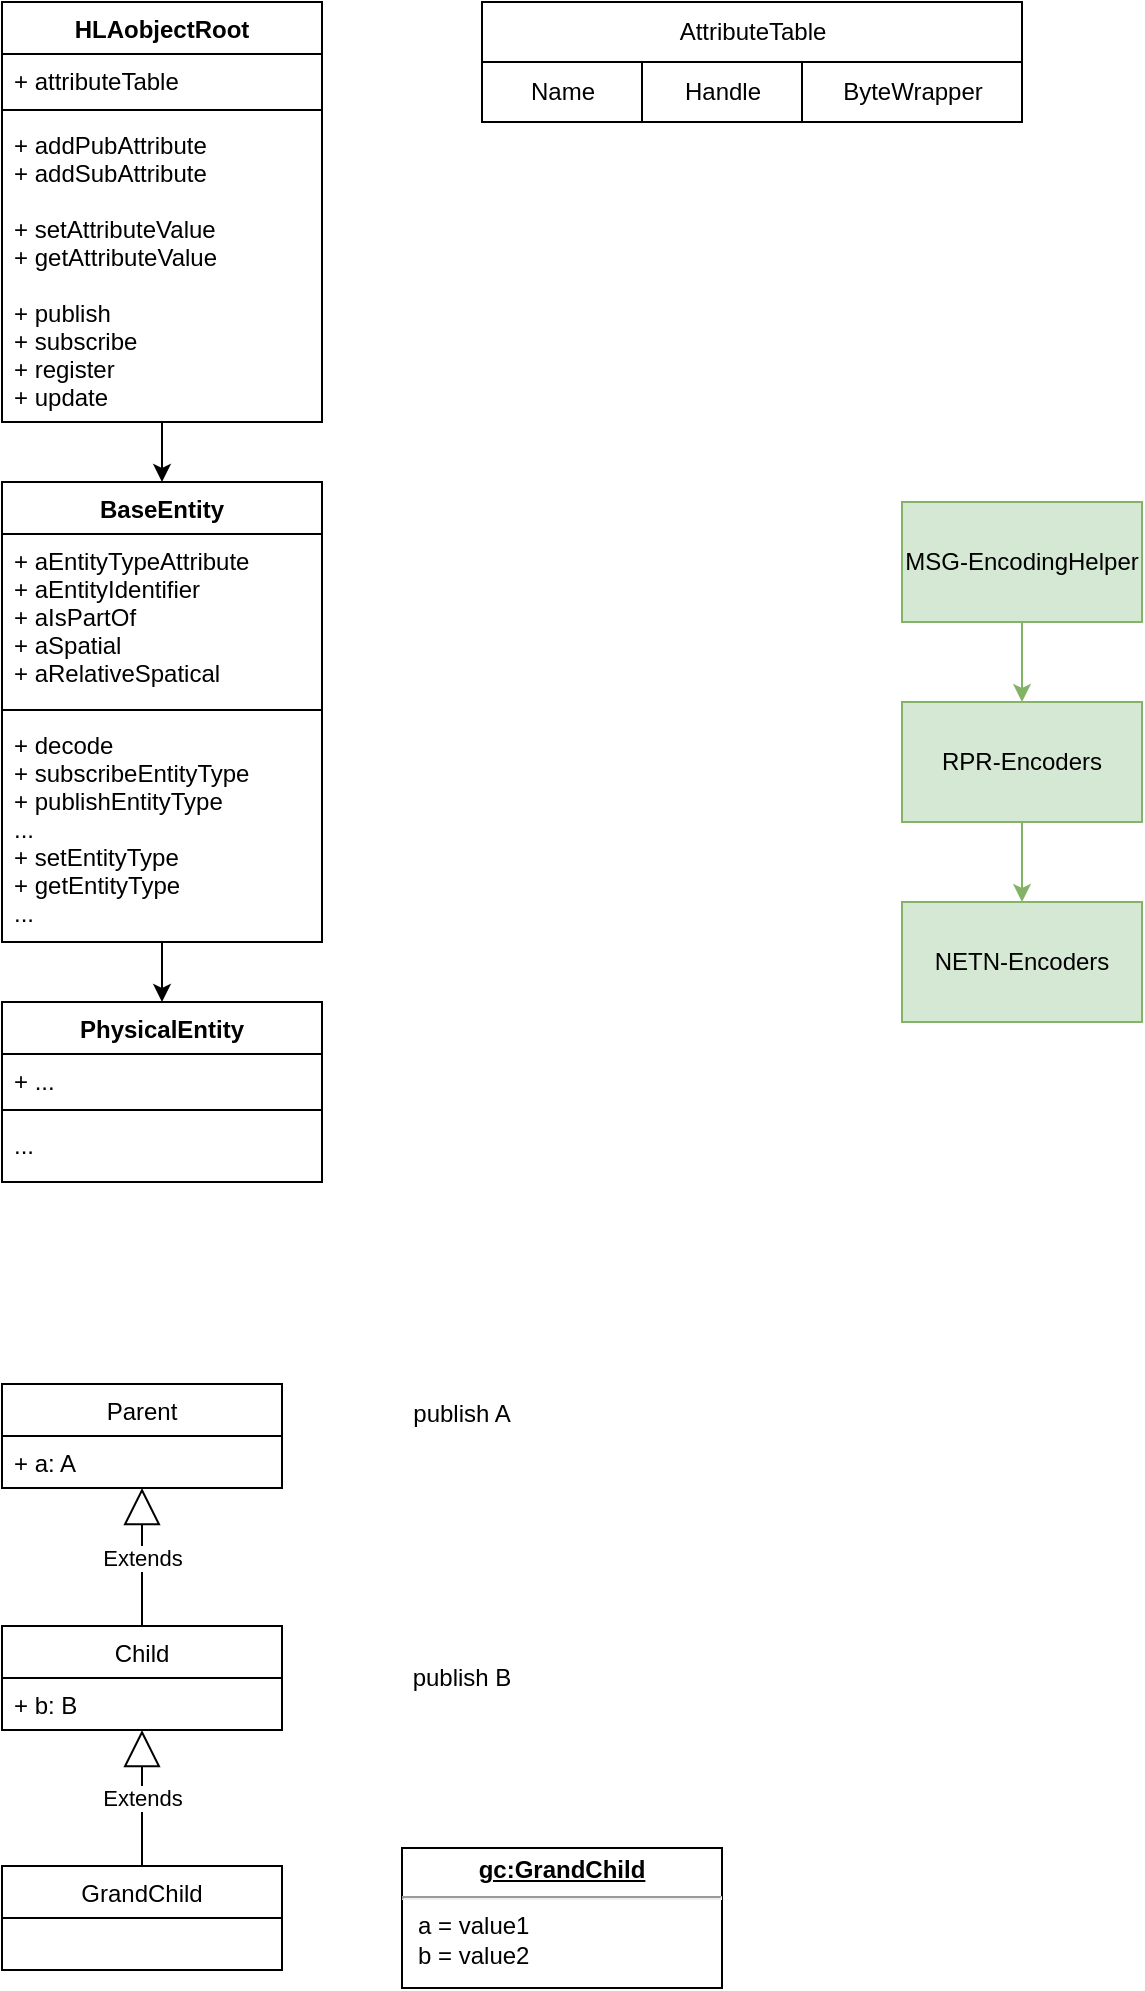 <mxfile>
    <diagram id="sSoaIBXDIVT-GhhM5E7P" name="Page-1">
        <mxGraphModel dx="905" dy="691" grid="1" gridSize="10" guides="1" tooltips="1" connect="1" arrows="1" fold="1" page="1" pageScale="1" pageWidth="827" pageHeight="1169" math="0" shadow="0">
            <root>
                <mxCell id="0"/>
                <mxCell id="1" parent="0"/>
                <mxCell id="33" value="" style="edgeStyle=none;html=1;" parent="1" source="3" target="29" edge="1">
                    <mxGeometry relative="1" as="geometry"/>
                </mxCell>
                <mxCell id="3" value="HLAobjectRoot" style="swimlane;fontStyle=1;align=center;verticalAlign=top;childLayout=stackLayout;horizontal=1;startSize=26;horizontalStack=0;resizeParent=1;resizeParentMax=0;resizeLast=0;collapsible=1;marginBottom=0;" parent="1" vertex="1">
                    <mxGeometry x="120" y="160" width="160" height="210" as="geometry"/>
                </mxCell>
                <mxCell id="4" value="+ attributeTable" style="text;strokeColor=none;fillColor=none;align=left;verticalAlign=top;spacingLeft=4;spacingRight=4;overflow=hidden;rotatable=0;points=[[0,0.5],[1,0.5]];portConstraint=eastwest;" parent="3" vertex="1">
                    <mxGeometry y="26" width="160" height="24" as="geometry"/>
                </mxCell>
                <mxCell id="5" value="" style="line;strokeWidth=1;fillColor=none;align=left;verticalAlign=middle;spacingTop=-1;spacingLeft=3;spacingRight=3;rotatable=0;labelPosition=right;points=[];portConstraint=eastwest;" parent="3" vertex="1">
                    <mxGeometry y="50" width="160" height="8" as="geometry"/>
                </mxCell>
                <mxCell id="6" value="+ addPubAttribute&#10;+ addSubAttribute&#10;&#10;+ setAttributeValue&#10;+ getAttributeValue&#10;&#10;+ publish&#10;+ subscribe&#10;+ register&#10;+ update" style="text;strokeColor=none;fillColor=none;align=left;verticalAlign=top;spacingLeft=4;spacingRight=4;overflow=hidden;rotatable=0;points=[[0,0.5],[1,0.5]];portConstraint=eastwest;" parent="3" vertex="1">
                    <mxGeometry y="58" width="160" height="152" as="geometry"/>
                </mxCell>
                <mxCell id="38" value="" style="edgeStyle=none;html=1;" parent="1" source="29" target="34" edge="1">
                    <mxGeometry relative="1" as="geometry"/>
                </mxCell>
                <mxCell id="29" value="BaseEntity" style="swimlane;fontStyle=1;align=center;verticalAlign=top;childLayout=stackLayout;horizontal=1;startSize=26;horizontalStack=0;resizeParent=1;resizeParentMax=0;resizeLast=0;collapsible=1;marginBottom=0;" parent="1" vertex="1">
                    <mxGeometry x="120" y="400" width="160" height="230" as="geometry"/>
                </mxCell>
                <mxCell id="30" value="+ aEntityTypeAttribute&#10;+ aEntityIdentifier&#10;+ aIsPartOf&#10;+ aSpatial&#10;+ aRelativeSpatical" style="text;strokeColor=none;fillColor=none;align=left;verticalAlign=top;spacingLeft=4;spacingRight=4;overflow=hidden;rotatable=0;points=[[0,0.5],[1,0.5]];portConstraint=eastwest;" parent="29" vertex="1">
                    <mxGeometry y="26" width="160" height="84" as="geometry"/>
                </mxCell>
                <mxCell id="31" value="" style="line;strokeWidth=1;fillColor=none;align=left;verticalAlign=middle;spacingTop=-1;spacingLeft=3;spacingRight=3;rotatable=0;labelPosition=right;points=[];portConstraint=eastwest;" parent="29" vertex="1">
                    <mxGeometry y="110" width="160" height="8" as="geometry"/>
                </mxCell>
                <mxCell id="32" value="+ decode&#10;+ subscribeEntityType&#10;+ publishEntityType&#10;...&#10;+ setEntityType&#10;+ getEntityType&#10;..." style="text;strokeColor=none;fillColor=none;align=left;verticalAlign=top;spacingLeft=4;spacingRight=4;overflow=hidden;rotatable=0;points=[[0,0.5],[1,0.5]];portConstraint=eastwest;" parent="29" vertex="1">
                    <mxGeometry y="118" width="160" height="112" as="geometry"/>
                </mxCell>
                <mxCell id="34" value="PhysicalEntity" style="swimlane;fontStyle=1;align=center;verticalAlign=top;childLayout=stackLayout;horizontal=1;startSize=26;horizontalStack=0;resizeParent=1;resizeParentMax=0;resizeLast=0;collapsible=1;marginBottom=0;" parent="1" vertex="1">
                    <mxGeometry x="120" y="660" width="160" height="90" as="geometry"/>
                </mxCell>
                <mxCell id="35" value="+ ..." style="text;strokeColor=none;fillColor=none;align=left;verticalAlign=top;spacingLeft=4;spacingRight=4;overflow=hidden;rotatable=0;points=[[0,0.5],[1,0.5]];portConstraint=eastwest;" parent="34" vertex="1">
                    <mxGeometry y="26" width="160" height="24" as="geometry"/>
                </mxCell>
                <mxCell id="36" value="" style="line;strokeWidth=1;fillColor=none;align=left;verticalAlign=middle;spacingTop=-1;spacingLeft=3;spacingRight=3;rotatable=0;labelPosition=right;points=[];portConstraint=eastwest;" parent="34" vertex="1">
                    <mxGeometry y="50" width="160" height="8" as="geometry"/>
                </mxCell>
                <mxCell id="37" value="..." style="text;strokeColor=none;fillColor=none;align=left;verticalAlign=top;spacingLeft=4;spacingRight=4;overflow=hidden;rotatable=0;points=[[0,0.5],[1,0.5]];portConstraint=eastwest;" parent="34" vertex="1">
                    <mxGeometry y="58" width="160" height="32" as="geometry"/>
                </mxCell>
                <mxCell id="39" value="Name" style="html=1;" parent="1" vertex="1">
                    <mxGeometry x="360" y="190" width="80" height="30" as="geometry"/>
                </mxCell>
                <mxCell id="40" value="Handle" style="html=1;" parent="1" vertex="1">
                    <mxGeometry x="440" y="190" width="80" height="30" as="geometry"/>
                </mxCell>
                <mxCell id="41" value="ByteWrapper" style="html=1;" parent="1" vertex="1">
                    <mxGeometry x="520" y="190" width="110" height="30" as="geometry"/>
                </mxCell>
                <mxCell id="42" value="AttributeTable" style="html=1;" parent="1" vertex="1">
                    <mxGeometry x="360" y="160" width="270" height="30" as="geometry"/>
                </mxCell>
                <mxCell id="49" value="" style="edgeStyle=none;html=1;fillColor=#d5e8d4;strokeColor=#82b366;" parent="1" source="47" target="48" edge="1">
                    <mxGeometry relative="1" as="geometry"/>
                </mxCell>
                <mxCell id="47" value="MSG-EncodingHelper" style="rounded=0;whiteSpace=wrap;html=1;fillColor=#d5e8d4;strokeColor=#82b366;" parent="1" vertex="1">
                    <mxGeometry x="570" y="410" width="120" height="60" as="geometry"/>
                </mxCell>
                <mxCell id="51" value="" style="edgeStyle=none;html=1;fillColor=#d5e8d4;strokeColor=#82b366;" parent="1" source="48" target="50" edge="1">
                    <mxGeometry relative="1" as="geometry"/>
                </mxCell>
                <mxCell id="48" value="RPR-Encoders" style="rounded=0;whiteSpace=wrap;html=1;fillColor=#d5e8d4;strokeColor=#82b366;" parent="1" vertex="1">
                    <mxGeometry x="570" y="510" width="120" height="60" as="geometry"/>
                </mxCell>
                <mxCell id="50" value="NETN-Encoders" style="rounded=0;whiteSpace=wrap;html=1;fillColor=#d5e8d4;strokeColor=#82b366;" parent="1" vertex="1">
                    <mxGeometry x="570" y="610" width="120" height="60" as="geometry"/>
                </mxCell>
                <mxCell id="61" value="Parent" style="swimlane;fontStyle=0;childLayout=stackLayout;horizontal=1;startSize=26;fillColor=none;horizontalStack=0;resizeParent=1;resizeParentMax=0;resizeLast=0;collapsible=1;marginBottom=0;" vertex="1" parent="1">
                    <mxGeometry x="120" y="851" width="140" height="52" as="geometry"/>
                </mxCell>
                <mxCell id="62" value="+ a: A" style="text;strokeColor=none;fillColor=none;align=left;verticalAlign=top;spacingLeft=4;spacingRight=4;overflow=hidden;rotatable=0;points=[[0,0.5],[1,0.5]];portConstraint=eastwest;" vertex="1" parent="61">
                    <mxGeometry y="26" width="140" height="26" as="geometry"/>
                </mxCell>
                <mxCell id="65" value="Child" style="swimlane;fontStyle=0;childLayout=stackLayout;horizontal=1;startSize=26;fillColor=none;horizontalStack=0;resizeParent=1;resizeParentMax=0;resizeLast=0;collapsible=1;marginBottom=0;" vertex="1" parent="1">
                    <mxGeometry x="120" y="972" width="140" height="52" as="geometry"/>
                </mxCell>
                <mxCell id="66" value="+ b: B" style="text;strokeColor=none;fillColor=none;align=left;verticalAlign=top;spacingLeft=4;spacingRight=4;overflow=hidden;rotatable=0;points=[[0,0.5],[1,0.5]];portConstraint=eastwest;" vertex="1" parent="65">
                    <mxGeometry y="26" width="140" height="26" as="geometry"/>
                </mxCell>
                <mxCell id="69" value="GrandChild" style="swimlane;fontStyle=0;childLayout=stackLayout;horizontal=1;startSize=26;fillColor=none;horizontalStack=0;resizeParent=1;resizeParentMax=0;resizeLast=0;collapsible=1;marginBottom=0;" vertex="1" parent="1">
                    <mxGeometry x="120" y="1092" width="140" height="52" as="geometry"/>
                </mxCell>
                <mxCell id="72" value="publish A" style="text;html=1;strokeColor=none;fillColor=none;align=center;verticalAlign=middle;whiteSpace=wrap;rounded=0;" vertex="1" parent="1">
                    <mxGeometry x="320" y="851" width="60" height="30" as="geometry"/>
                </mxCell>
                <mxCell id="73" value="publish B" style="text;html=1;strokeColor=none;fillColor=none;align=center;verticalAlign=middle;whiteSpace=wrap;rounded=0;" vertex="1" parent="1">
                    <mxGeometry x="320" y="983" width="60" height="30" as="geometry"/>
                </mxCell>
                <mxCell id="76" value="&lt;p style=&quot;margin: 0px ; margin-top: 4px ; text-align: center ; text-decoration: underline&quot;&gt;&lt;b&gt;gc:GrandChild&lt;/b&gt;&lt;/p&gt;&lt;hr&gt;&lt;p style=&quot;margin: 0px ; margin-left: 8px&quot;&gt;a = value1&lt;br&gt;b = value2&lt;br&gt;&lt;/p&gt;" style="verticalAlign=top;align=left;overflow=fill;fontSize=12;fontFamily=Helvetica;html=1;" vertex="1" parent="1">
                    <mxGeometry x="320" y="1083" width="160" height="70" as="geometry"/>
                </mxCell>
                <mxCell id="78" value="Extends" style="endArrow=block;endSize=16;endFill=0;html=1;" edge="1" parent="1" source="65" target="61">
                    <mxGeometry width="160" relative="1" as="geometry">
                        <mxPoint x="360" y="1012" as="sourcePoint"/>
                        <mxPoint x="520" y="1012" as="targetPoint"/>
                    </mxGeometry>
                </mxCell>
                <mxCell id="80" value="Extends" style="endArrow=block;endSize=16;endFill=0;html=1;" edge="1" parent="1" source="69" target="65">
                    <mxGeometry width="160" relative="1" as="geometry">
                        <mxPoint x="190" y="1182" as="sourcePoint"/>
                        <mxPoint x="49.997" y="1132" as="targetPoint"/>
                    </mxGeometry>
                </mxCell>
            </root>
        </mxGraphModel>
    </diagram>
</mxfile>